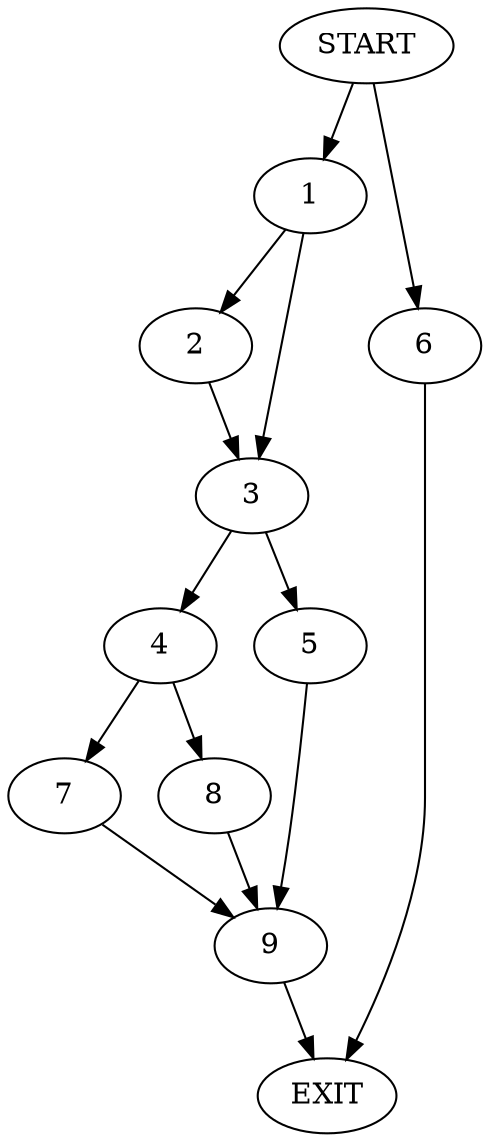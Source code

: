 digraph {
0 [label="START"]
10 [label="EXIT"]
0 -> 1
1 -> 2
1 -> 3
2 -> 3
3 -> 4
3 -> 5
0 -> 6
6 -> 10
4 -> 7
4 -> 8
5 -> 9
9 -> 10
7 -> 9
8 -> 9
}

